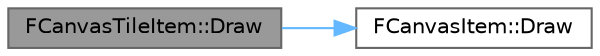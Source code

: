 digraph "FCanvasTileItem::Draw"
{
 // INTERACTIVE_SVG=YES
 // LATEX_PDF_SIZE
  bgcolor="transparent";
  edge [fontname=Helvetica,fontsize=10,labelfontname=Helvetica,labelfontsize=10];
  node [fontname=Helvetica,fontsize=10,shape=box,height=0.2,width=0.4];
  rankdir="LR";
  Node1 [id="Node000001",label="FCanvasTileItem::Draw",height=0.2,width=0.4,color="gray40", fillcolor="grey60", style="filled", fontcolor="black",tooltip="Draw the item at the given coordinates."];
  Node1 -> Node2 [id="edge1_Node000001_Node000002",color="steelblue1",style="solid",tooltip=" "];
  Node2 [id="Node000002",label="FCanvasItem::Draw",height=0.2,width=0.4,color="grey40", fillcolor="white", style="filled",URL="$d6/d47/classFCanvasItem.html#ad703296dc100784038767abf0e4fbe19",tooltip=" "];
}
